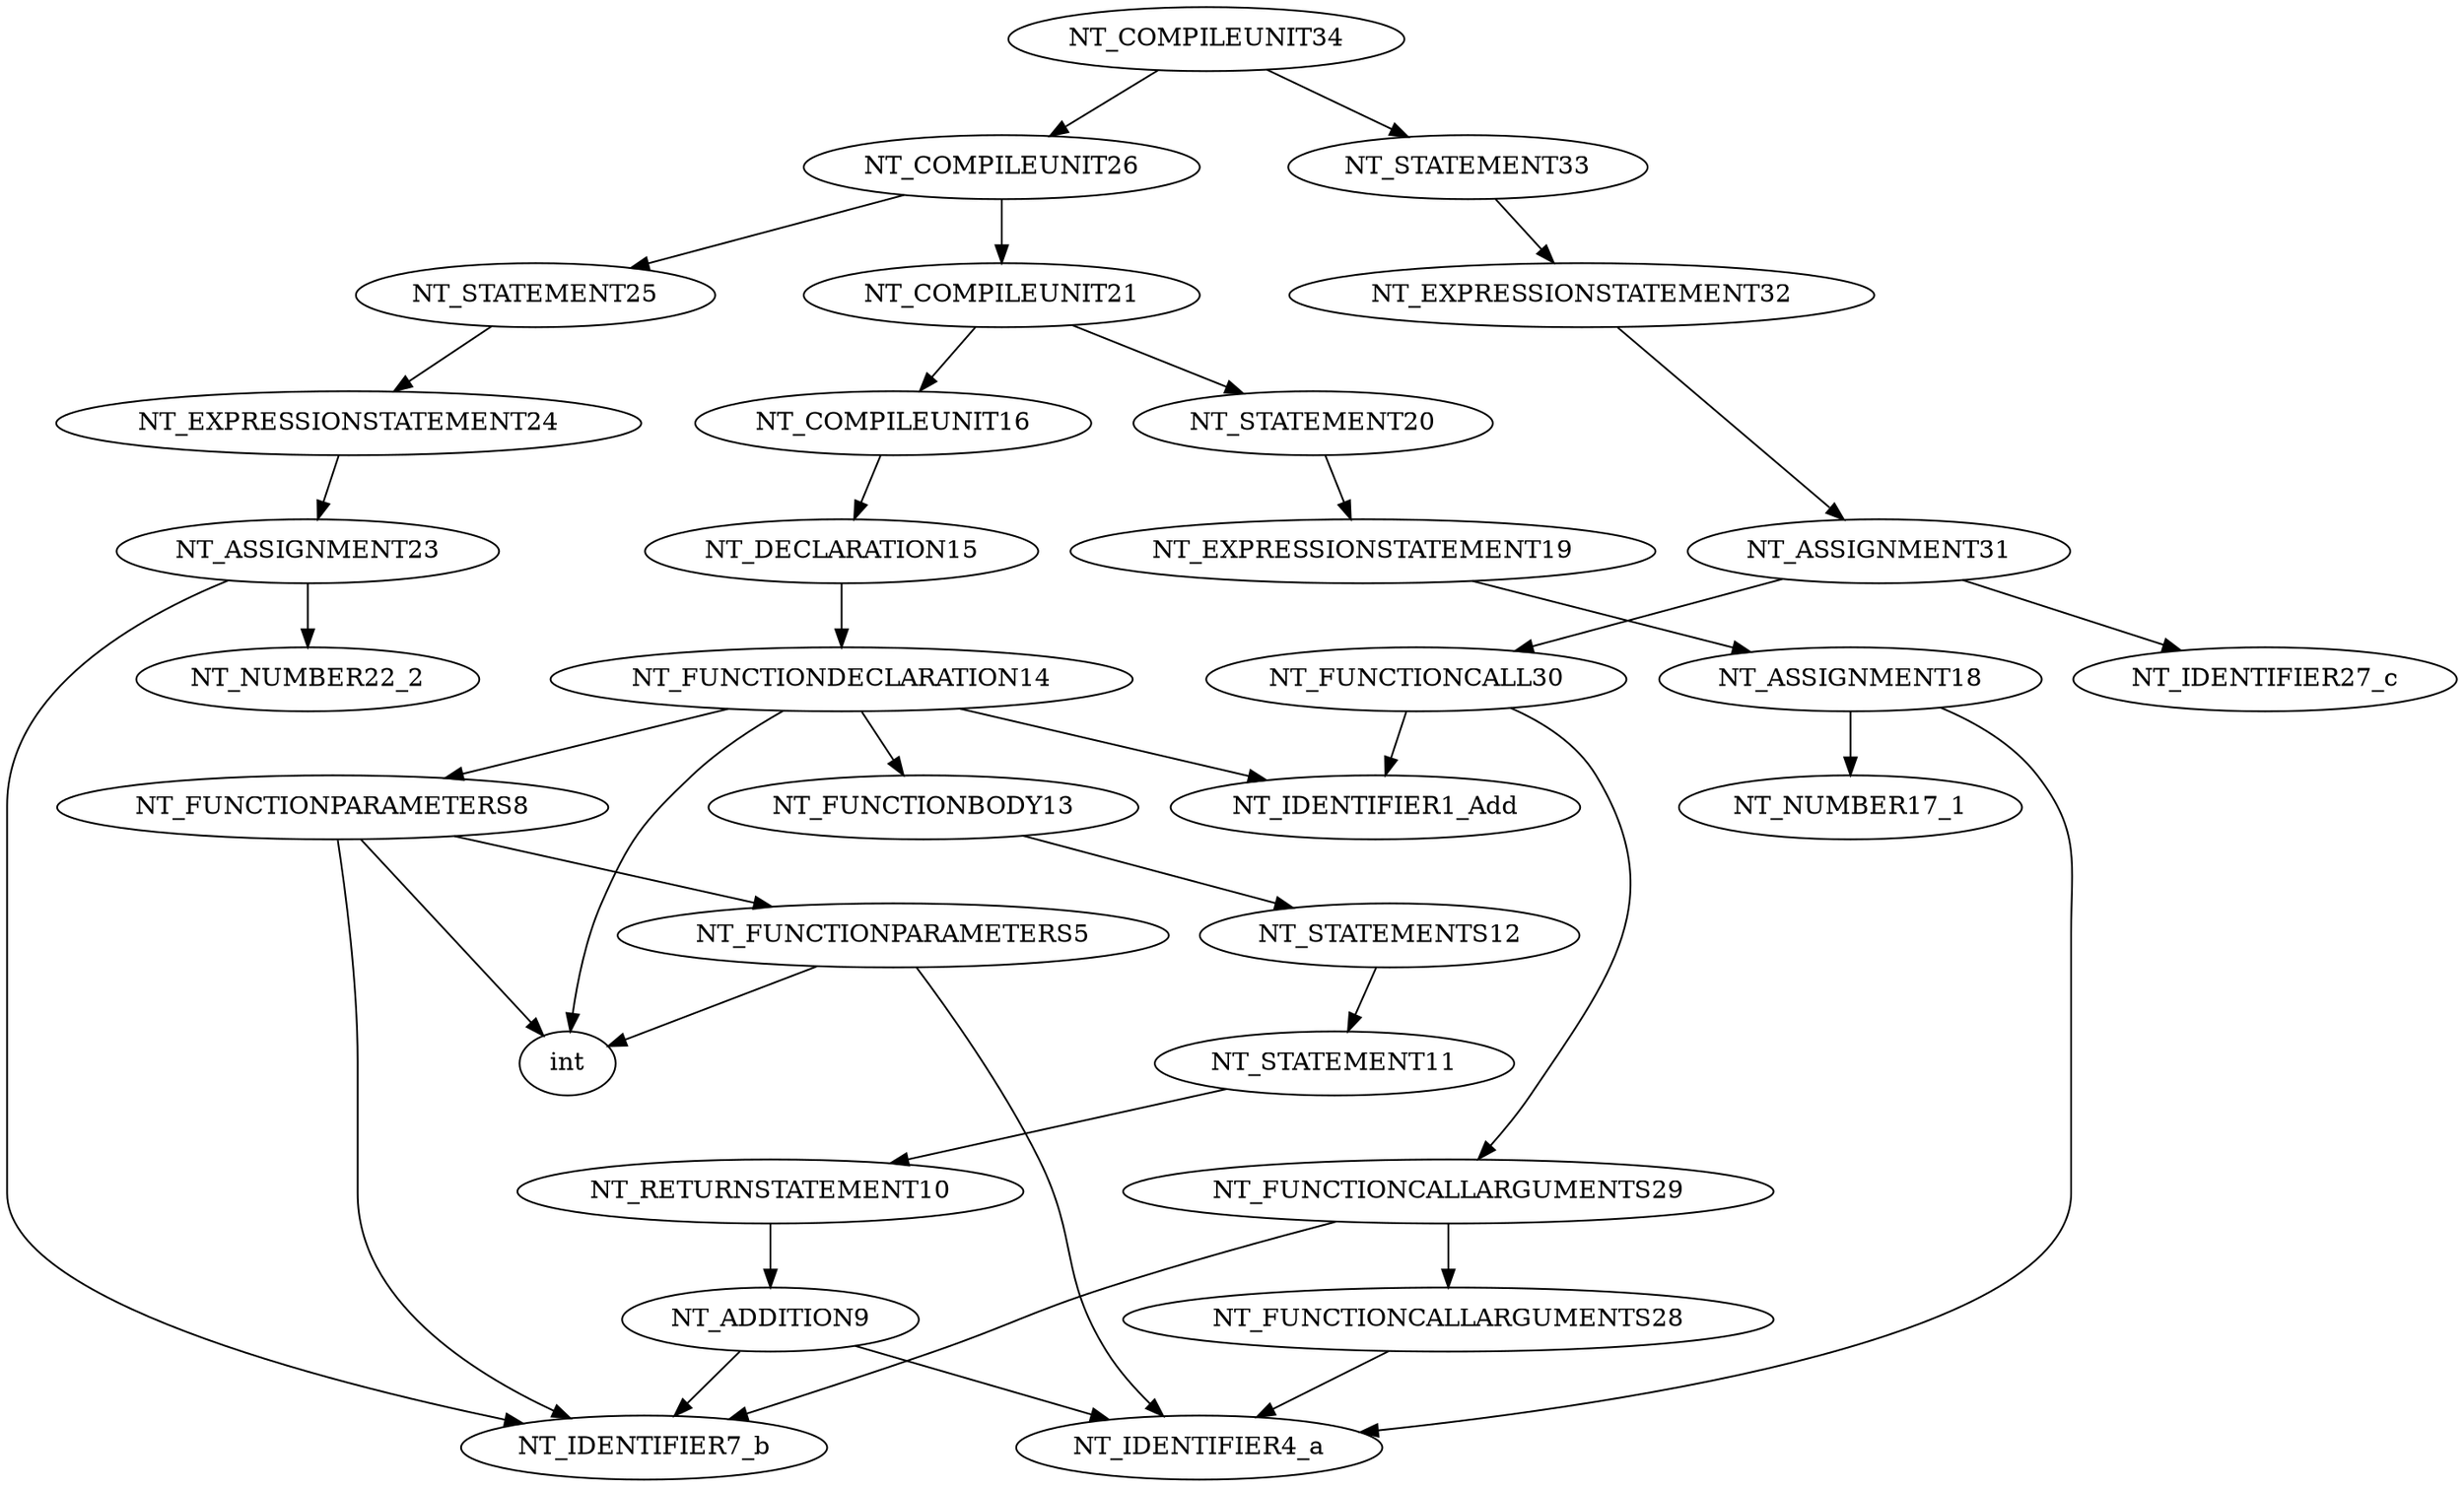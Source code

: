 digraph G {
	"NT_COMPILEUNIT34"->"NT_COMPILEUNIT26";
	"NT_COMPILEUNIT26"->"NT_COMPILEUNIT21";
	"NT_COMPILEUNIT21"->"NT_COMPILEUNIT16";
	"NT_COMPILEUNIT16"->"NT_DECLARATION15";
	"NT_DECLARATION15"->"NT_FUNCTIONDECLARATION14";
	"NT_FUNCTIONDECLARATION14"->"int";
	"NT_FUNCTIONDECLARATION14"->"NT_IDENTIFIER1_Add";
	"NT_FUNCTIONDECLARATION14"->"NT_FUNCTIONPARAMETERS8";
	"NT_FUNCTIONPARAMETERS8"->"NT_FUNCTIONPARAMETERS5";
	"NT_FUNCTIONPARAMETERS5"->"int";
	"NT_FUNCTIONPARAMETERS5"->"NT_IDENTIFIER4_a";
	"NT_FUNCTIONPARAMETERS8"->"int";
	"NT_FUNCTIONPARAMETERS8"->"NT_IDENTIFIER7_b";
	"NT_FUNCTIONDECLARATION14"->"NT_FUNCTIONBODY13";
	"NT_FUNCTIONBODY13"->"NT_STATEMENTS12";
	"NT_STATEMENTS12"->"NT_STATEMENT11";
	"NT_STATEMENT11"->"NT_RETURNSTATEMENT10";
	"NT_RETURNSTATEMENT10"->"NT_ADDITION9";
	"NT_ADDITION9"->"NT_IDENTIFIER4_a";
	"NT_ADDITION9"->"NT_IDENTIFIER7_b";
	"NT_COMPILEUNIT21"->"NT_STATEMENT20";
	"NT_STATEMENT20"->"NT_EXPRESSIONSTATEMENT19";
	"NT_EXPRESSIONSTATEMENT19"->"NT_ASSIGNMENT18";
	"NT_ASSIGNMENT18"->"NT_IDENTIFIER4_a";
	"NT_ASSIGNMENT18"->"NT_NUMBER17_1";
	"NT_COMPILEUNIT26"->"NT_STATEMENT25";
	"NT_STATEMENT25"->"NT_EXPRESSIONSTATEMENT24";
	"NT_EXPRESSIONSTATEMENT24"->"NT_ASSIGNMENT23";
	"NT_ASSIGNMENT23"->"NT_IDENTIFIER7_b";
	"NT_ASSIGNMENT23"->"NT_NUMBER22_2";
	"NT_COMPILEUNIT34"->"NT_STATEMENT33";
	"NT_STATEMENT33"->"NT_EXPRESSIONSTATEMENT32";
	"NT_EXPRESSIONSTATEMENT32"->"NT_ASSIGNMENT31";
	"NT_ASSIGNMENT31"->"NT_IDENTIFIER27_c";
	"NT_ASSIGNMENT31"->"NT_FUNCTIONCALL30";
	"NT_FUNCTIONCALL30"->"NT_IDENTIFIER1_Add";
	"NT_FUNCTIONCALL30"->"NT_FUNCTIONCALLARGUMENTS29";
	"NT_FUNCTIONCALLARGUMENTS29"->"NT_FUNCTIONCALLARGUMENTS28";
	"NT_FUNCTIONCALLARGUMENTS28"->"NT_IDENTIFIER4_a";
	"NT_FUNCTIONCALLARGUMENTS29"->"NT_IDENTIFIER7_b";
}